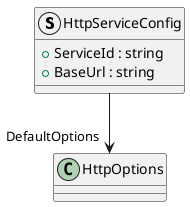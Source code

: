 @startuml
struct HttpServiceConfig {
    + ServiceId : string
    + BaseUrl : string
}
HttpServiceConfig --> "DefaultOptions" HttpOptions
@enduml
